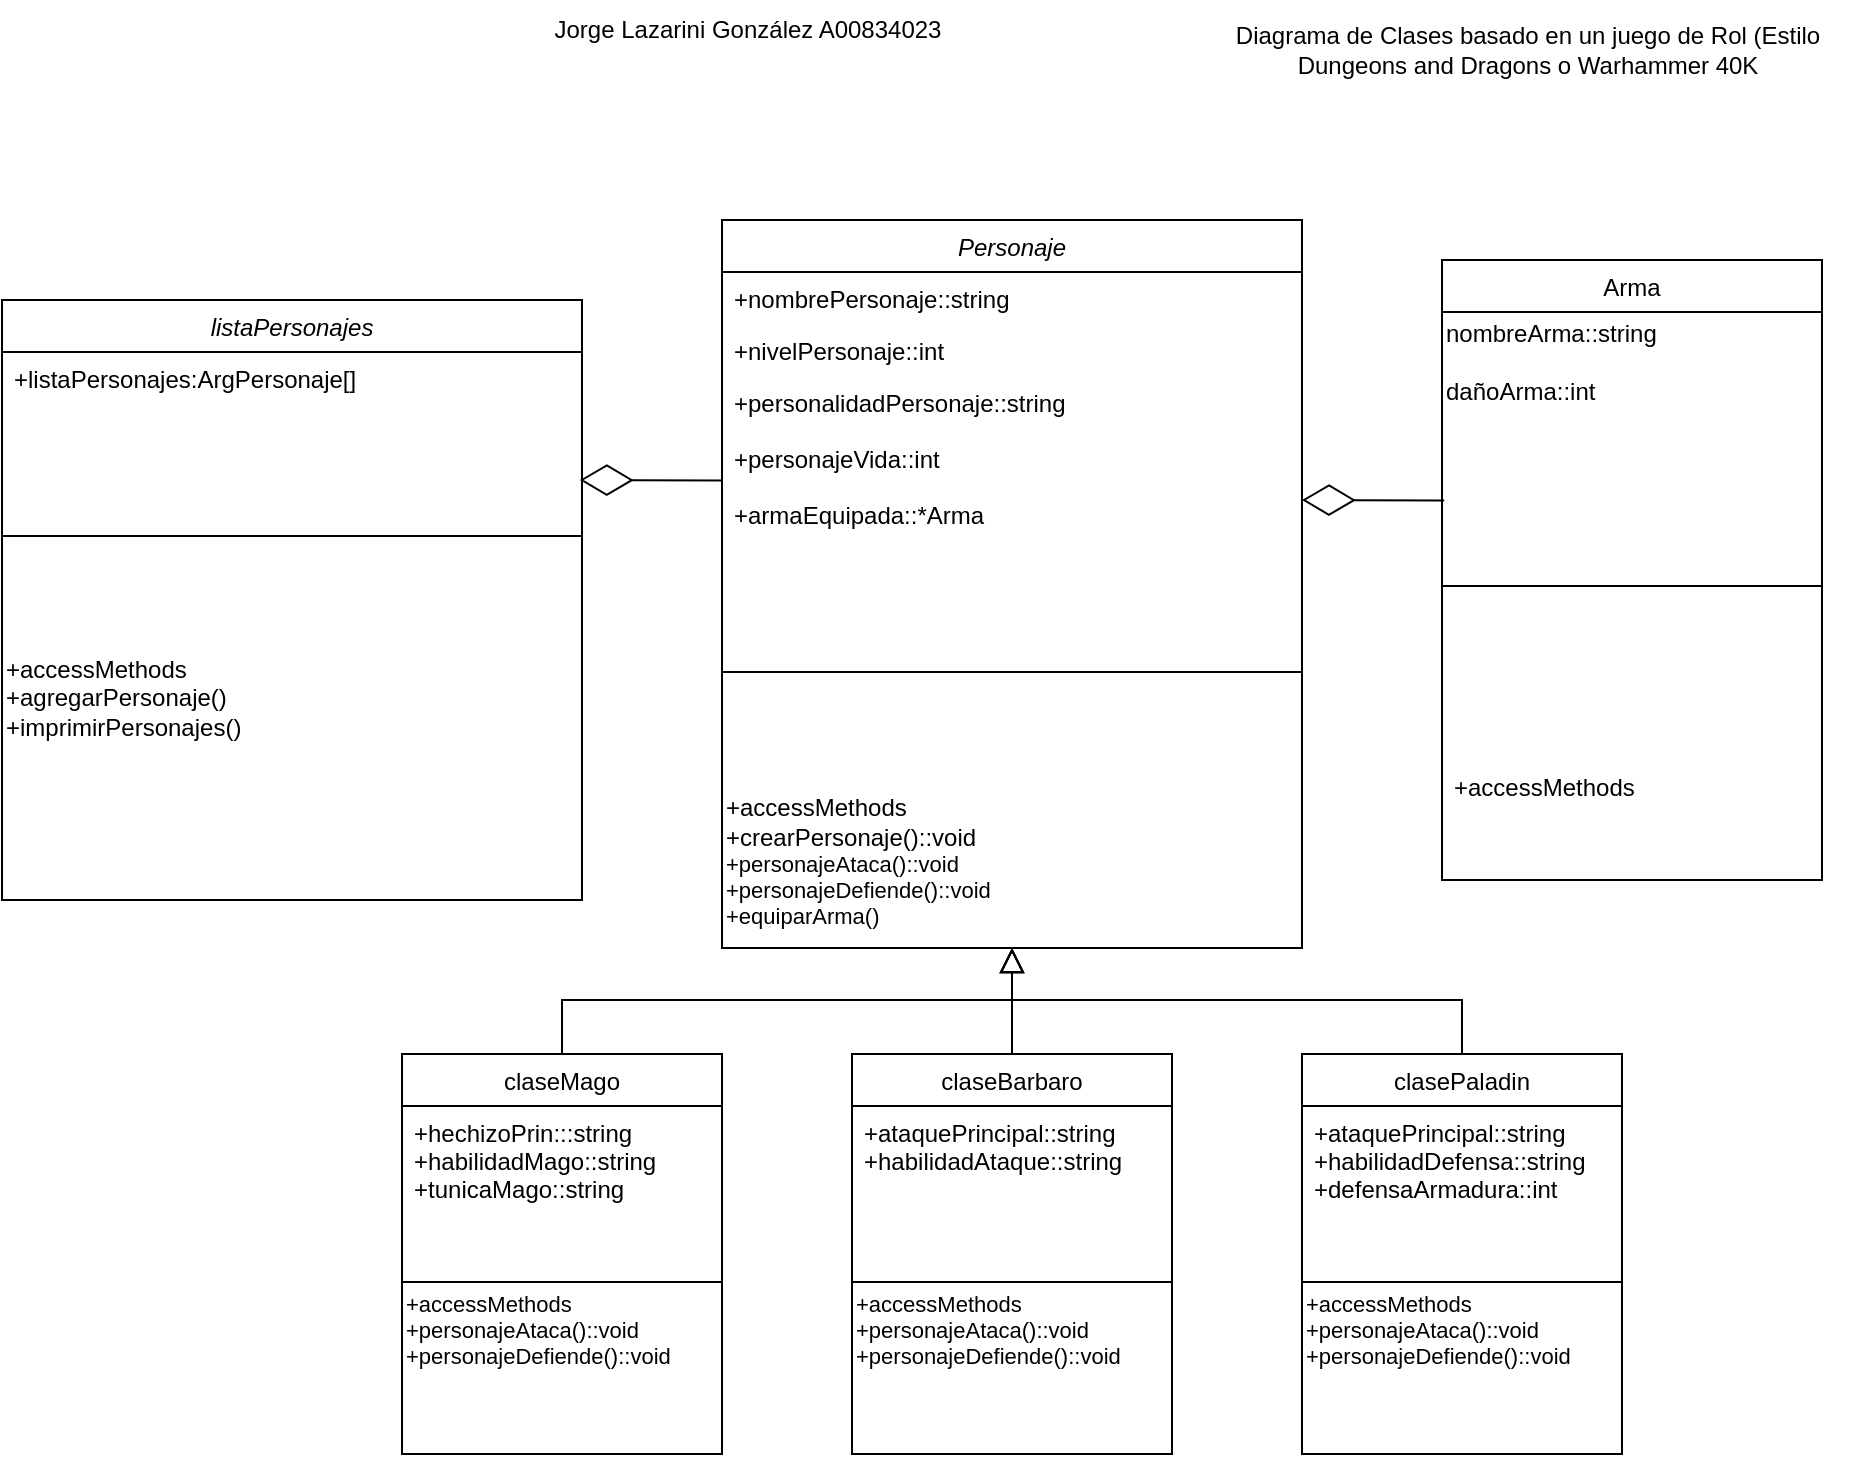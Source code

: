 <mxfile version="18.1.3" type="github">
  <diagram id="C5RBs43oDa-KdzZeNtuy" name="Page-1">
    <mxGraphModel dx="1390" dy="748" grid="1" gridSize="10" guides="1" tooltips="1" connect="1" arrows="1" fold="1" page="1" pageScale="1" pageWidth="827" pageHeight="1169" math="0" shadow="0">
      <root>
        <mxCell id="WIyWlLk6GJQsqaUBKTNV-0" />
        <mxCell id="WIyWlLk6GJQsqaUBKTNV-1" parent="WIyWlLk6GJQsqaUBKTNV-0" />
        <mxCell id="zkfFHV4jXpPFQw0GAbJ--0" value="Personaje" style="swimlane;fontStyle=2;align=center;verticalAlign=top;childLayout=stackLayout;horizontal=1;startSize=26;horizontalStack=0;resizeParent=1;resizeLast=0;collapsible=1;marginBottom=0;rounded=0;shadow=0;strokeWidth=1;" parent="WIyWlLk6GJQsqaUBKTNV-1" vertex="1">
          <mxGeometry x="650" y="190" width="290" height="364" as="geometry">
            <mxRectangle x="230" y="140" width="160" height="26" as="alternateBounds" />
          </mxGeometry>
        </mxCell>
        <mxCell id="zkfFHV4jXpPFQw0GAbJ--1" value="+nombrePersonaje::string" style="text;align=left;verticalAlign=top;spacingLeft=4;spacingRight=4;overflow=hidden;rotatable=0;points=[[0,0.5],[1,0.5]];portConstraint=eastwest;" parent="zkfFHV4jXpPFQw0GAbJ--0" vertex="1">
          <mxGeometry y="26" width="290" height="26" as="geometry" />
        </mxCell>
        <mxCell id="zkfFHV4jXpPFQw0GAbJ--2" value="+nivelPersonaje::int" style="text;align=left;verticalAlign=top;spacingLeft=4;spacingRight=4;overflow=hidden;rotatable=0;points=[[0,0.5],[1,0.5]];portConstraint=eastwest;rounded=0;shadow=0;html=0;" parent="zkfFHV4jXpPFQw0GAbJ--0" vertex="1">
          <mxGeometry y="52" width="290" height="26" as="geometry" />
        </mxCell>
        <mxCell id="YnWbSnqM1NXexRPoTGwb-1" value="+personalidadPersonaje::string&#xa;&#xa;+personajeVida::int&#xa;&#xa;+armaEquipada::*Arma&#xa;&#xa;&#xa;&#xa;&#xa;" style="text;align=left;verticalAlign=top;spacingLeft=4;spacingRight=4;overflow=hidden;rotatable=0;points=[[0,0.5],[1,0.5]];portConstraint=eastwest;rounded=0;shadow=0;html=0;" parent="zkfFHV4jXpPFQw0GAbJ--0" vertex="1">
          <mxGeometry y="78" width="290" height="82" as="geometry" />
        </mxCell>
        <mxCell id="zkfFHV4jXpPFQw0GAbJ--4" value="" style="line;html=1;strokeWidth=1;align=left;verticalAlign=middle;spacingTop=-1;spacingLeft=3;spacingRight=3;rotatable=0;labelPosition=right;points=[];portConstraint=eastwest;" parent="zkfFHV4jXpPFQw0GAbJ--0" vertex="1">
          <mxGeometry y="160" width="290" height="132" as="geometry" />
        </mxCell>
        <mxCell id="YnWbSnqM1NXexRPoTGwb-39" value="&lt;span style=&quot;font-size: 12px;&quot;&gt;+accessMethods&lt;br&gt;+crearPersonaje()::void&lt;br&gt;&lt;/span&gt;+personajeAtaca()::void&lt;br&gt;+personajeDefiende()::void&lt;br&gt;+equiparArma()&lt;br style=&quot;padding: 0px; margin: 0px; font-size: 12px;&quot;&gt;&lt;span style=&quot;font-size: 12px;&quot;&gt;&lt;br&gt;&lt;/span&gt;" style="text;html=1;strokeColor=none;fillColor=none;align=left;verticalAlign=middle;whiteSpace=wrap;rounded=0;fontSize=11;" parent="zkfFHV4jXpPFQw0GAbJ--0" vertex="1">
          <mxGeometry y="292" width="290" height="72" as="geometry" />
        </mxCell>
        <mxCell id="zkfFHV4jXpPFQw0GAbJ--6" value="claseBarbaro" style="swimlane;fontStyle=0;align=center;verticalAlign=top;childLayout=stackLayout;horizontal=1;startSize=26;horizontalStack=0;resizeParent=1;resizeLast=0;collapsible=1;marginBottom=0;rounded=0;shadow=0;strokeWidth=1;" parent="WIyWlLk6GJQsqaUBKTNV-1" vertex="1">
          <mxGeometry x="715" y="607" width="160" height="200" as="geometry">
            <mxRectangle x="130" y="380" width="160" height="26" as="alternateBounds" />
          </mxGeometry>
        </mxCell>
        <mxCell id="zkfFHV4jXpPFQw0GAbJ--7" value="+ataquePrincipal::string&#xa;+habilidadAtaque::string&#xa;" style="text;align=left;verticalAlign=top;spacingLeft=4;spacingRight=4;overflow=hidden;rotatable=0;points=[[0,0.5],[1,0.5]];portConstraint=eastwest;" parent="zkfFHV4jXpPFQw0GAbJ--6" vertex="1">
          <mxGeometry y="26" width="160" height="84" as="geometry" />
        </mxCell>
        <mxCell id="zkfFHV4jXpPFQw0GAbJ--9" value="" style="line;html=1;strokeWidth=1;align=left;verticalAlign=middle;spacingTop=-1;spacingLeft=3;spacingRight=3;rotatable=0;labelPosition=right;points=[];portConstraint=eastwest;" parent="zkfFHV4jXpPFQw0GAbJ--6" vertex="1">
          <mxGeometry y="110" width="160" height="8" as="geometry" />
        </mxCell>
        <mxCell id="YnWbSnqM1NXexRPoTGwb-41" value="+accessMethods&lt;br&gt;+personajeAtaca()::void&lt;br&gt;+personajeDefiende()::void" style="text;html=1;align=left;verticalAlign=middle;resizable=0;points=[];autosize=1;strokeColor=none;fillColor=none;fontSize=11;" parent="zkfFHV4jXpPFQw0GAbJ--6" vertex="1">
          <mxGeometry y="118" width="160" height="40" as="geometry" />
        </mxCell>
        <mxCell id="zkfFHV4jXpPFQw0GAbJ--12" value="" style="endArrow=block;endSize=10;endFill=0;shadow=0;strokeWidth=1;rounded=0;edgeStyle=elbowEdgeStyle;elbow=vertical;" parent="WIyWlLk6GJQsqaUBKTNV-1" source="zkfFHV4jXpPFQw0GAbJ--6" target="zkfFHV4jXpPFQw0GAbJ--0" edge="1">
          <mxGeometry width="160" relative="1" as="geometry">
            <mxPoint x="760" y="363" as="sourcePoint" />
            <mxPoint x="760" y="363" as="targetPoint" />
          </mxGeometry>
        </mxCell>
        <mxCell id="YnWbSnqM1NXexRPoTGwb-0" value="Diagrama de Clases basado en un juego de Rol (Estilo Dungeons and Dragons o Warhammer 40K" style="text;html=1;strokeColor=none;fillColor=none;align=center;verticalAlign=middle;whiteSpace=wrap;rounded=0;" parent="WIyWlLk6GJQsqaUBKTNV-1" vertex="1">
          <mxGeometry x="880" y="90" width="346" height="30" as="geometry" />
        </mxCell>
        <mxCell id="YnWbSnqM1NXexRPoTGwb-3" value="" style="endArrow=diamondThin;endFill=0;endSize=24;html=1;rounded=0;exitX=0.006;exitY=0.033;exitDx=0;exitDy=0;exitPerimeter=0;" parent="WIyWlLk6GJQsqaUBKTNV-1" edge="1">
          <mxGeometry width="160" relative="1" as="geometry">
            <mxPoint x="1011.08" y="330.31" as="sourcePoint" />
            <mxPoint x="940" y="330" as="targetPoint" />
          </mxGeometry>
        </mxCell>
        <mxCell id="YnWbSnqM1NXexRPoTGwb-20" value="Arma" style="swimlane;fontStyle=0;align=center;verticalAlign=top;childLayout=stackLayout;horizontal=1;startSize=26;horizontalStack=0;resizeParent=1;resizeParentMax=0;resizeLast=0;collapsible=1;marginBottom=0;" parent="WIyWlLk6GJQsqaUBKTNV-1" vertex="1">
          <mxGeometry x="1010" y="210" width="190" height="310" as="geometry" />
        </mxCell>
        <mxCell id="c_kYQ8IZpwhRT2IFjkSb-6" value="&lt;div style=&quot;&quot;&gt;&lt;span style=&quot;background-color: initial;&quot;&gt;nombreArma::string&lt;/span&gt;&lt;/div&gt;&lt;div style=&quot;&quot;&gt;&lt;span style=&quot;background-color: initial;&quot;&gt;&lt;br&gt;&lt;/span&gt;&lt;/div&gt;&lt;div style=&quot;&quot;&gt;&lt;span style=&quot;background-color: initial;&quot;&gt;dañoArma::int&lt;/span&gt;&lt;/div&gt;" style="text;html=1;align=left;verticalAlign=middle;resizable=0;points=[];autosize=1;strokeColor=none;fillColor=none;" parent="YnWbSnqM1NXexRPoTGwb-20" vertex="1">
          <mxGeometry y="26" width="190" height="50" as="geometry" />
        </mxCell>
        <mxCell id="YnWbSnqM1NXexRPoTGwb-22" value="" style="line;strokeWidth=1;fillColor=none;align=left;verticalAlign=middle;spacingTop=-1;spacingLeft=3;spacingRight=3;rotatable=0;labelPosition=right;points=[];portConstraint=eastwest;" parent="YnWbSnqM1NXexRPoTGwb-20" vertex="1">
          <mxGeometry y="76" width="190" height="174" as="geometry" />
        </mxCell>
        <mxCell id="YnWbSnqM1NXexRPoTGwb-23" value="+accessMethods&#xa;" style="text;strokeColor=none;fillColor=none;align=left;verticalAlign=top;spacingLeft=4;spacingRight=4;overflow=hidden;rotatable=0;points=[[0,0.5],[1,0.5]];portConstraint=eastwest;" parent="YnWbSnqM1NXexRPoTGwb-20" vertex="1">
          <mxGeometry y="250" width="190" height="60" as="geometry" />
        </mxCell>
        <mxCell id="c_kYQ8IZpwhRT2IFjkSb-8" value="" style="endArrow=diamondThin;endFill=0;endSize=24;html=1;rounded=0;exitX=0.006;exitY=0.033;exitDx=0;exitDy=0;exitPerimeter=0;" parent="WIyWlLk6GJQsqaUBKTNV-1" edge="1">
          <mxGeometry width="160" relative="1" as="geometry">
            <mxPoint x="650" y="320.31" as="sourcePoint" />
            <mxPoint x="578.92" y="320.0" as="targetPoint" />
          </mxGeometry>
        </mxCell>
        <mxCell id="c_kYQ8IZpwhRT2IFjkSb-9" value="listaPersonajes" style="swimlane;fontStyle=2;align=center;verticalAlign=top;childLayout=stackLayout;horizontal=1;startSize=26;horizontalStack=0;resizeParent=1;resizeLast=0;collapsible=1;marginBottom=0;rounded=0;shadow=0;strokeWidth=1;" parent="WIyWlLk6GJQsqaUBKTNV-1" vertex="1">
          <mxGeometry x="290" y="230" width="290" height="300" as="geometry">
            <mxRectangle x="230" y="140" width="160" height="26" as="alternateBounds" />
          </mxGeometry>
        </mxCell>
        <mxCell id="c_kYQ8IZpwhRT2IFjkSb-10" value="+listaPersonajes:ArgPersonaje[]" style="text;align=left;verticalAlign=top;spacingLeft=4;spacingRight=4;overflow=hidden;rotatable=0;points=[[0,0.5],[1,0.5]];portConstraint=eastwest;" parent="c_kYQ8IZpwhRT2IFjkSb-9" vertex="1">
          <mxGeometry y="26" width="290" height="26" as="geometry" />
        </mxCell>
        <mxCell id="c_kYQ8IZpwhRT2IFjkSb-13" value="" style="line;html=1;strokeWidth=1;align=left;verticalAlign=middle;spacingTop=-1;spacingLeft=3;spacingRight=3;rotatable=0;labelPosition=right;points=[];portConstraint=eastwest;" parent="c_kYQ8IZpwhRT2IFjkSb-9" vertex="1">
          <mxGeometry y="52" width="290" height="132" as="geometry" />
        </mxCell>
        <mxCell id="c_kYQ8IZpwhRT2IFjkSb-14" value="&lt;span style=&quot;font-size: 12px;&quot;&gt;+accessMethods&lt;br&gt;&lt;/span&gt;&lt;span style=&quot;font-size: 12px;&quot;&gt;+agregarPersonaje()&lt;br&gt;+imprimirPersonajes()&lt;br&gt;&lt;/span&gt;" style="text;html=1;strokeColor=none;fillColor=none;align=left;verticalAlign=middle;whiteSpace=wrap;rounded=0;fontSize=11;" parent="c_kYQ8IZpwhRT2IFjkSb-9" vertex="1">
          <mxGeometry y="184" width="290" height="30" as="geometry" />
        </mxCell>
        <mxCell id="Y4lx1xP69L2FTdFUSrKX-28" value="Jorge Lazarini González A00834023" style="text;html=1;strokeColor=none;fillColor=none;align=center;verticalAlign=middle;whiteSpace=wrap;rounded=0;" parent="WIyWlLk6GJQsqaUBKTNV-1" vertex="1">
          <mxGeometry x="490" y="80" width="346" height="30" as="geometry" />
        </mxCell>
        <mxCell id="2NLn9DDJyvhrYCUWH8hX-0" value="clasePaladin" style="swimlane;fontStyle=0;align=center;verticalAlign=top;childLayout=stackLayout;horizontal=1;startSize=26;horizontalStack=0;resizeParent=1;resizeLast=0;collapsible=1;marginBottom=0;rounded=0;shadow=0;strokeWidth=1;" vertex="1" parent="WIyWlLk6GJQsqaUBKTNV-1">
          <mxGeometry x="940" y="607" width="160" height="200" as="geometry">
            <mxRectangle x="130" y="380" width="160" height="26" as="alternateBounds" />
          </mxGeometry>
        </mxCell>
        <mxCell id="2NLn9DDJyvhrYCUWH8hX-1" value="+ataquePrincipal::string&#xa;+habilidadDefensa::string&#xa;+defensaArmadura::int" style="text;align=left;verticalAlign=top;spacingLeft=4;spacingRight=4;overflow=hidden;rotatable=0;points=[[0,0.5],[1,0.5]];portConstraint=eastwest;" vertex="1" parent="2NLn9DDJyvhrYCUWH8hX-0">
          <mxGeometry y="26" width="160" height="84" as="geometry" />
        </mxCell>
        <mxCell id="2NLn9DDJyvhrYCUWH8hX-2" value="" style="line;html=1;strokeWidth=1;align=left;verticalAlign=middle;spacingTop=-1;spacingLeft=3;spacingRight=3;rotatable=0;labelPosition=right;points=[];portConstraint=eastwest;" vertex="1" parent="2NLn9DDJyvhrYCUWH8hX-0">
          <mxGeometry y="110" width="160" height="8" as="geometry" />
        </mxCell>
        <mxCell id="2NLn9DDJyvhrYCUWH8hX-3" value="+accessMethods&lt;br&gt;+personajeAtaca()::void&lt;br&gt;+personajeDefiende()::void" style="text;html=1;align=left;verticalAlign=middle;resizable=0;points=[];autosize=1;strokeColor=none;fillColor=none;fontSize=11;" vertex="1" parent="2NLn9DDJyvhrYCUWH8hX-0">
          <mxGeometry y="118" width="160" height="40" as="geometry" />
        </mxCell>
        <mxCell id="2NLn9DDJyvhrYCUWH8hX-4" value="" style="endArrow=block;endSize=10;endFill=0;shadow=0;strokeWidth=1;rounded=0;edgeStyle=elbowEdgeStyle;elbow=vertical;entryX=0.5;entryY=1;entryDx=0;entryDy=0;" edge="1" parent="WIyWlLk6GJQsqaUBKTNV-1" source="2NLn9DDJyvhrYCUWH8hX-0" target="YnWbSnqM1NXexRPoTGwb-39">
          <mxGeometry width="160" relative="1" as="geometry">
            <mxPoint x="1005" y="363" as="sourcePoint" />
            <mxPoint x="1040" y="542" as="targetPoint" />
            <Array as="points">
              <mxPoint x="860" y="580" />
            </Array>
          </mxGeometry>
        </mxCell>
        <mxCell id="2NLn9DDJyvhrYCUWH8hX-5" value="claseMago" style="swimlane;fontStyle=0;align=center;verticalAlign=top;childLayout=stackLayout;horizontal=1;startSize=26;horizontalStack=0;resizeParent=1;resizeLast=0;collapsible=1;marginBottom=0;rounded=0;shadow=0;strokeWidth=1;" vertex="1" parent="WIyWlLk6GJQsqaUBKTNV-1">
          <mxGeometry x="490" y="607" width="160" height="200" as="geometry">
            <mxRectangle x="130" y="380" width="160" height="26" as="alternateBounds" />
          </mxGeometry>
        </mxCell>
        <mxCell id="2NLn9DDJyvhrYCUWH8hX-6" value="+hechizoPrin:::string&#xa;+habilidadMago::string&#xa;+tunicaMago::string" style="text;align=left;verticalAlign=top;spacingLeft=4;spacingRight=4;overflow=hidden;rotatable=0;points=[[0,0.5],[1,0.5]];portConstraint=eastwest;" vertex="1" parent="2NLn9DDJyvhrYCUWH8hX-5">
          <mxGeometry y="26" width="160" height="84" as="geometry" />
        </mxCell>
        <mxCell id="2NLn9DDJyvhrYCUWH8hX-7" value="" style="line;html=1;strokeWidth=1;align=left;verticalAlign=middle;spacingTop=-1;spacingLeft=3;spacingRight=3;rotatable=0;labelPosition=right;points=[];portConstraint=eastwest;" vertex="1" parent="2NLn9DDJyvhrYCUWH8hX-5">
          <mxGeometry y="110" width="160" height="8" as="geometry" />
        </mxCell>
        <mxCell id="2NLn9DDJyvhrYCUWH8hX-8" value="+accessMethods&lt;br&gt;+personajeAtaca()::void&lt;br&gt;+personajeDefiende()::void" style="text;html=1;align=left;verticalAlign=middle;resizable=0;points=[];autosize=1;strokeColor=none;fillColor=none;fontSize=11;" vertex="1" parent="2NLn9DDJyvhrYCUWH8hX-5">
          <mxGeometry y="118" width="160" height="40" as="geometry" />
        </mxCell>
        <mxCell id="2NLn9DDJyvhrYCUWH8hX-9" value="" style="endArrow=block;endSize=10;endFill=0;shadow=0;strokeWidth=1;rounded=0;edgeStyle=elbowEdgeStyle;elbow=vertical;entryX=0.5;entryY=1;entryDx=0;entryDy=0;" edge="1" parent="WIyWlLk6GJQsqaUBKTNV-1" source="2NLn9DDJyvhrYCUWH8hX-5" target="YnWbSnqM1NXexRPoTGwb-39">
          <mxGeometry width="160" relative="1" as="geometry">
            <mxPoint x="555" y="371" as="sourcePoint" />
            <mxPoint x="800" y="540" as="targetPoint" />
            <Array as="points">
              <mxPoint x="740" y="580" />
            </Array>
          </mxGeometry>
        </mxCell>
      </root>
    </mxGraphModel>
  </diagram>
</mxfile>
